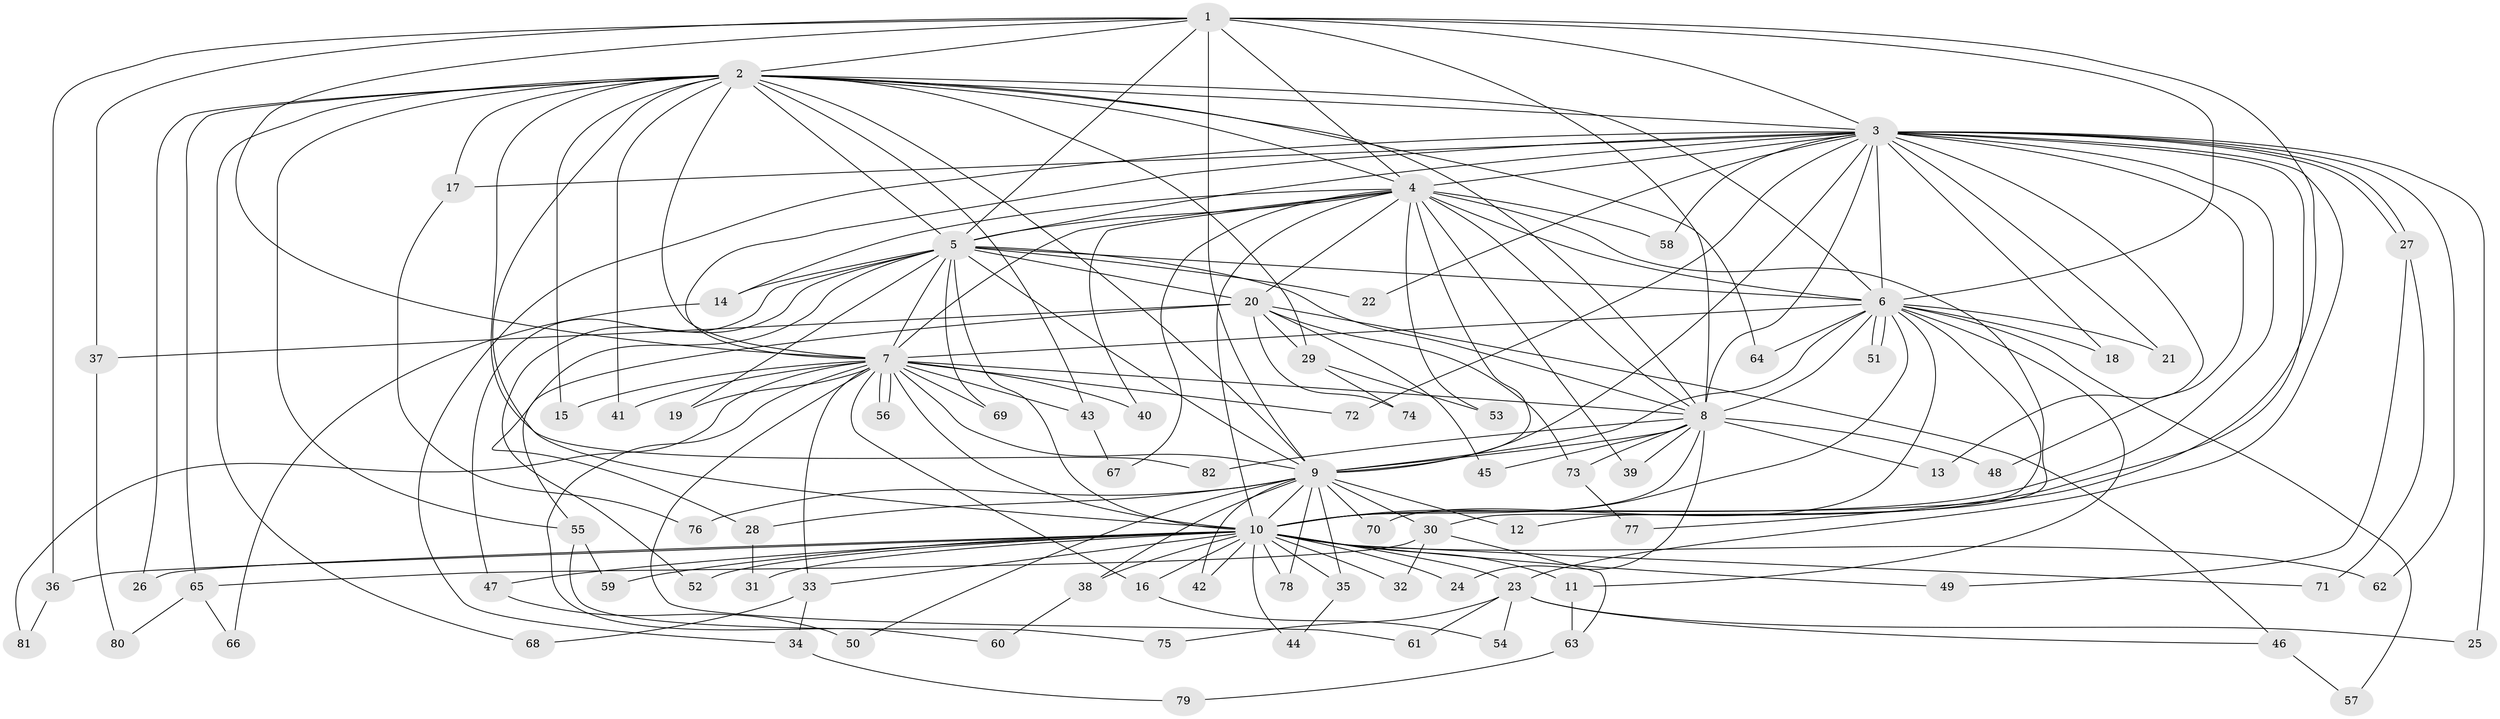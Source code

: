 // coarse degree distribution, {10: 0.017543859649122806, 27: 0.017543859649122806, 15: 0.03508771929824561, 14: 0.03508771929824561, 18: 0.017543859649122806, 16: 0.017543859649122806, 25: 0.017543859649122806, 2: 0.5087719298245614, 3: 0.24561403508771928, 11: 0.017543859649122806, 6: 0.017543859649122806, 4: 0.03508771929824561, 5: 0.017543859649122806}
// Generated by graph-tools (version 1.1) at 2025/17/03/04/25 18:17:40]
// undirected, 82 vertices, 189 edges
graph export_dot {
graph [start="1"]
  node [color=gray90,style=filled];
  1;
  2;
  3;
  4;
  5;
  6;
  7;
  8;
  9;
  10;
  11;
  12;
  13;
  14;
  15;
  16;
  17;
  18;
  19;
  20;
  21;
  22;
  23;
  24;
  25;
  26;
  27;
  28;
  29;
  30;
  31;
  32;
  33;
  34;
  35;
  36;
  37;
  38;
  39;
  40;
  41;
  42;
  43;
  44;
  45;
  46;
  47;
  48;
  49;
  50;
  51;
  52;
  53;
  54;
  55;
  56;
  57;
  58;
  59;
  60;
  61;
  62;
  63;
  64;
  65;
  66;
  67;
  68;
  69;
  70;
  71;
  72;
  73;
  74;
  75;
  76;
  77;
  78;
  79;
  80;
  81;
  82;
  1 -- 2;
  1 -- 3;
  1 -- 4;
  1 -- 5;
  1 -- 6;
  1 -- 7;
  1 -- 8;
  1 -- 9;
  1 -- 10;
  1 -- 36;
  1 -- 37;
  2 -- 3;
  2 -- 4;
  2 -- 5;
  2 -- 6;
  2 -- 7;
  2 -- 8;
  2 -- 9;
  2 -- 10;
  2 -- 15;
  2 -- 17;
  2 -- 26;
  2 -- 29;
  2 -- 41;
  2 -- 43;
  2 -- 55;
  2 -- 64;
  2 -- 65;
  2 -- 68;
  2 -- 82;
  3 -- 4;
  3 -- 5;
  3 -- 6;
  3 -- 7;
  3 -- 8;
  3 -- 9;
  3 -- 10;
  3 -- 13;
  3 -- 17;
  3 -- 18;
  3 -- 21;
  3 -- 22;
  3 -- 23;
  3 -- 25;
  3 -- 27;
  3 -- 27;
  3 -- 34;
  3 -- 48;
  3 -- 58;
  3 -- 62;
  3 -- 72;
  3 -- 77;
  4 -- 5;
  4 -- 6;
  4 -- 7;
  4 -- 8;
  4 -- 9;
  4 -- 10;
  4 -- 12;
  4 -- 14;
  4 -- 20;
  4 -- 39;
  4 -- 40;
  4 -- 53;
  4 -- 58;
  4 -- 67;
  5 -- 6;
  5 -- 7;
  5 -- 8;
  5 -- 9;
  5 -- 10;
  5 -- 14;
  5 -- 19;
  5 -- 20;
  5 -- 22;
  5 -- 28;
  5 -- 47;
  5 -- 52;
  5 -- 69;
  6 -- 7;
  6 -- 8;
  6 -- 9;
  6 -- 10;
  6 -- 11;
  6 -- 18;
  6 -- 21;
  6 -- 30;
  6 -- 51;
  6 -- 51;
  6 -- 57;
  6 -- 64;
  6 -- 70;
  7 -- 8;
  7 -- 9;
  7 -- 10;
  7 -- 15;
  7 -- 16;
  7 -- 19;
  7 -- 33;
  7 -- 40;
  7 -- 41;
  7 -- 43;
  7 -- 56;
  7 -- 56;
  7 -- 60;
  7 -- 61;
  7 -- 69;
  7 -- 72;
  7 -- 81;
  8 -- 9;
  8 -- 10;
  8 -- 13;
  8 -- 24;
  8 -- 39;
  8 -- 45;
  8 -- 48;
  8 -- 73;
  8 -- 82;
  9 -- 10;
  9 -- 12;
  9 -- 28;
  9 -- 30;
  9 -- 35;
  9 -- 38;
  9 -- 42;
  9 -- 50;
  9 -- 70;
  9 -- 76;
  9 -- 78;
  10 -- 11;
  10 -- 16;
  10 -- 23;
  10 -- 24;
  10 -- 26;
  10 -- 31;
  10 -- 32;
  10 -- 33;
  10 -- 35;
  10 -- 36;
  10 -- 38;
  10 -- 42;
  10 -- 44;
  10 -- 47;
  10 -- 49;
  10 -- 52;
  10 -- 59;
  10 -- 62;
  10 -- 71;
  10 -- 78;
  11 -- 63;
  14 -- 66;
  16 -- 54;
  17 -- 76;
  20 -- 29;
  20 -- 37;
  20 -- 45;
  20 -- 46;
  20 -- 55;
  20 -- 73;
  20 -- 74;
  23 -- 25;
  23 -- 46;
  23 -- 54;
  23 -- 61;
  23 -- 75;
  27 -- 49;
  27 -- 71;
  28 -- 31;
  29 -- 53;
  29 -- 74;
  30 -- 32;
  30 -- 63;
  30 -- 65;
  33 -- 34;
  33 -- 68;
  34 -- 79;
  35 -- 44;
  36 -- 81;
  37 -- 80;
  38 -- 60;
  43 -- 67;
  46 -- 57;
  47 -- 50;
  55 -- 59;
  55 -- 75;
  63 -- 79;
  65 -- 66;
  65 -- 80;
  73 -- 77;
}

